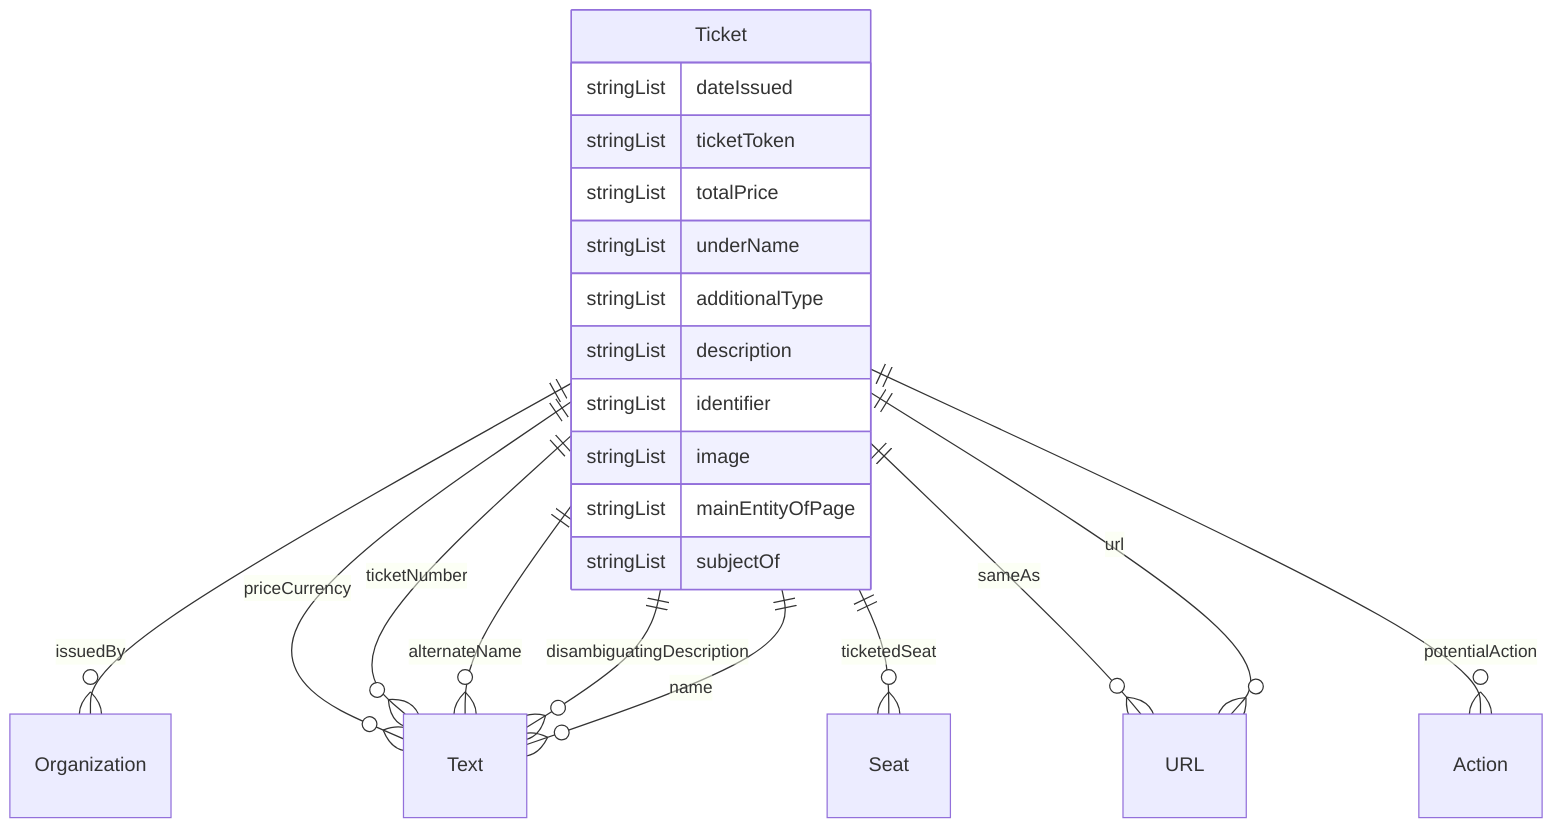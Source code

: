 erDiagram
Ticket {
    stringList dateIssued  
    stringList ticketToken  
    stringList totalPrice  
    stringList underName  
    stringList additionalType  
    stringList description  
    stringList identifier  
    stringList image  
    stringList mainEntityOfPage  
    stringList subjectOf  
}

Ticket ||--}o Organization : "issuedBy"
Ticket ||--}o Text : "priceCurrency"
Ticket ||--}o Text : "ticketNumber"
Ticket ||--}o Seat : "ticketedSeat"
Ticket ||--}o Text : "alternateName"
Ticket ||--}o Text : "disambiguatingDescription"
Ticket ||--}o Text : "name"
Ticket ||--}o URL : "sameAs"
Ticket ||--}o Action : "potentialAction"
Ticket ||--}o URL : "url"